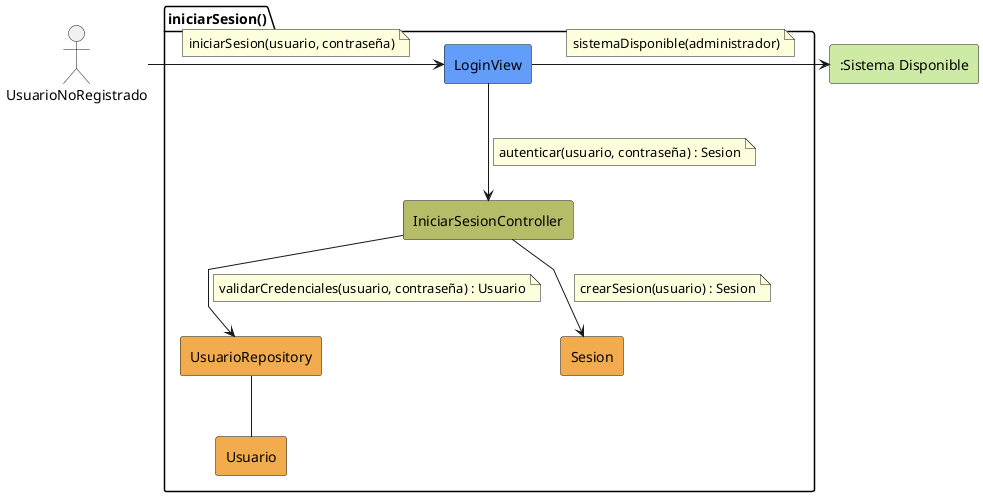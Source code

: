 @startuml iniciarSesion-analisis
skinparam linetype polyline

actor UsuarioNoRegistrado
package iniciarSesion as "iniciarSesion()" {
    rectangle #629EF9 LoginView
    rectangle #b5bd68 IniciarSesionController
    rectangle #F2AC4E UsuarioRepository
    rectangle #F2AC4E Usuario
    rectangle #F2AC4E Sesion
}
rectangle #CDEBA5 ":Sistema Disponible" as SistemaDisponible

UsuarioNoRegistrado -r-> LoginView
note on link
    iniciarSesion(usuario, contraseña)
end note

LoginView -d-> IniciarSesionController
note on link
    autenticar(usuario, contraseña) : Sesion
end note

IniciarSesionController --> UsuarioRepository
note on link
    validarCredenciales(usuario, contraseña) : Usuario
end note

UsuarioRepository -- Usuario

IniciarSesionController --> Sesion
note on link
    crearSesion(usuario) : Sesion
end note

LoginView -r-> SistemaDisponible
note on link
    sistemaDisponible(administrador)
end note



@enduml